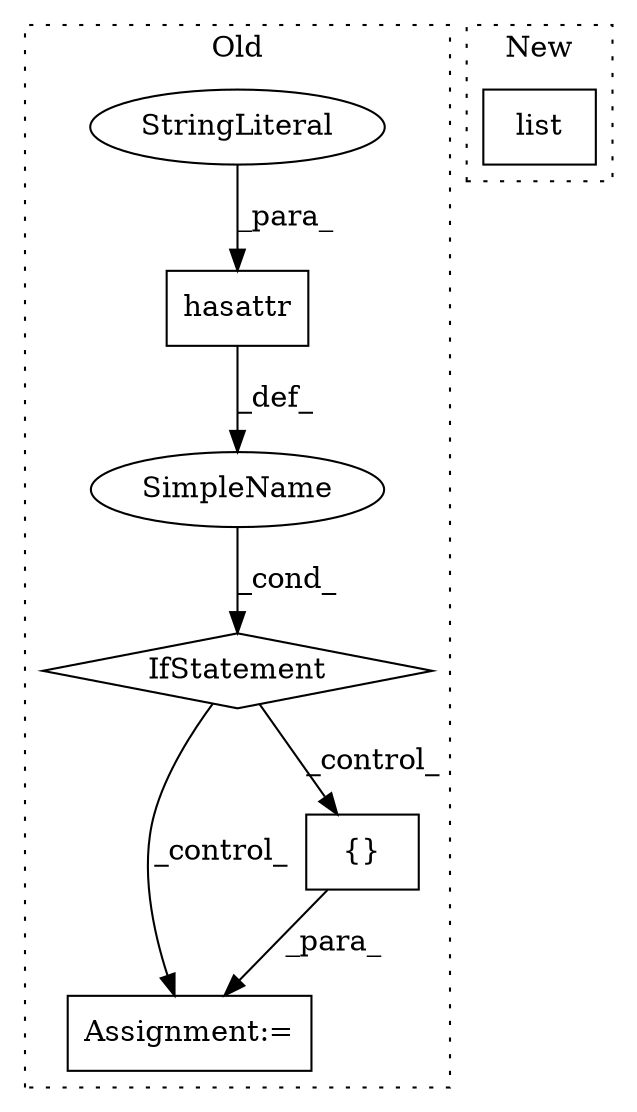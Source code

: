 digraph G {
subgraph cluster0 {
1 [label="hasattr" a="32" s="557,595" l="8,1" shape="box"];
3 [label="StringLiteral" a="45" s="585" l="10" shape="ellipse"];
4 [label="IfStatement" a="25" s="553,596" l="4,2" shape="diamond"];
5 [label="SimpleName" a="42" s="" l="" shape="ellipse"];
6 [label="Assignment:=" a="7" s="700" l="1" shape="box"];
7 [label="{}" a="4" s="718,738" l="1,1" shape="box"];
label = "Old";
style="dotted";
}
subgraph cluster1 {
2 [label="list" a="32" s="580,604" l="5,1" shape="box"];
label = "New";
style="dotted";
}
1 -> 5 [label="_def_"];
3 -> 1 [label="_para_"];
4 -> 7 [label="_control_"];
4 -> 6 [label="_control_"];
5 -> 4 [label="_cond_"];
7 -> 6 [label="_para_"];
}